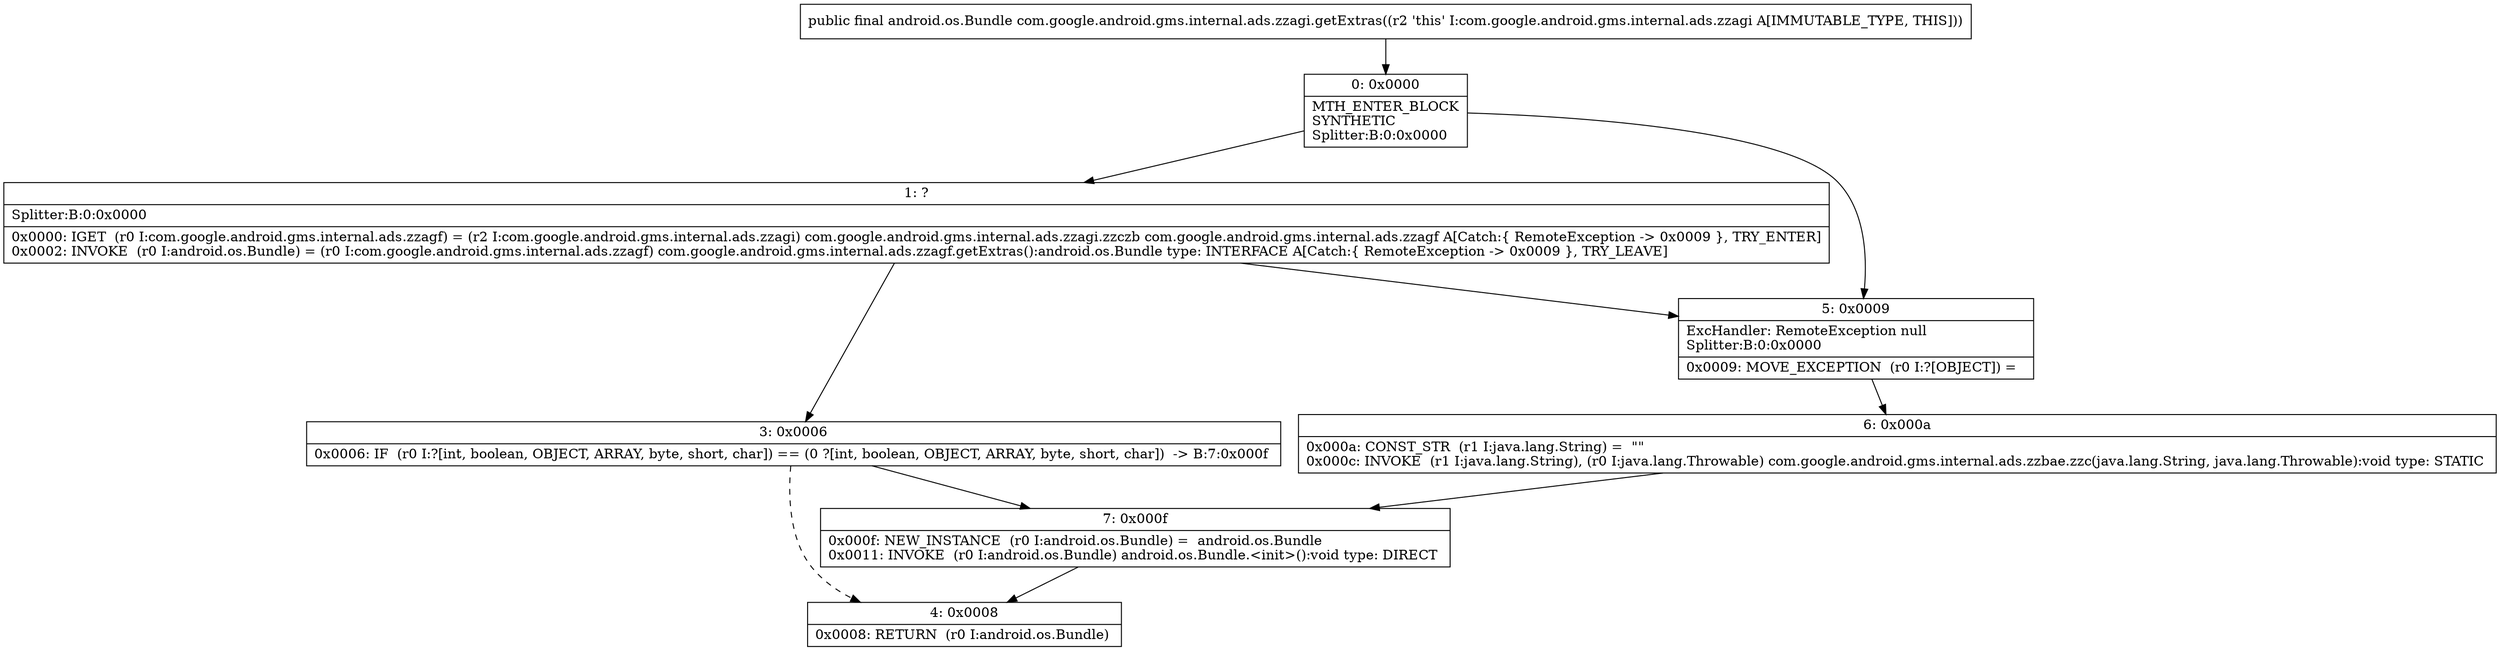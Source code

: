 digraph "CFG forcom.google.android.gms.internal.ads.zzagi.getExtras()Landroid\/os\/Bundle;" {
Node_0 [shape=record,label="{0\:\ 0x0000|MTH_ENTER_BLOCK\lSYNTHETIC\lSplitter:B:0:0x0000\l}"];
Node_1 [shape=record,label="{1\:\ ?|Splitter:B:0:0x0000\l|0x0000: IGET  (r0 I:com.google.android.gms.internal.ads.zzagf) = (r2 I:com.google.android.gms.internal.ads.zzagi) com.google.android.gms.internal.ads.zzagi.zzczb com.google.android.gms.internal.ads.zzagf A[Catch:\{ RemoteException \-\> 0x0009 \}, TRY_ENTER]\l0x0002: INVOKE  (r0 I:android.os.Bundle) = (r0 I:com.google.android.gms.internal.ads.zzagf) com.google.android.gms.internal.ads.zzagf.getExtras():android.os.Bundle type: INTERFACE A[Catch:\{ RemoteException \-\> 0x0009 \}, TRY_LEAVE]\l}"];
Node_3 [shape=record,label="{3\:\ 0x0006|0x0006: IF  (r0 I:?[int, boolean, OBJECT, ARRAY, byte, short, char]) == (0 ?[int, boolean, OBJECT, ARRAY, byte, short, char])  \-\> B:7:0x000f \l}"];
Node_4 [shape=record,label="{4\:\ 0x0008|0x0008: RETURN  (r0 I:android.os.Bundle) \l}"];
Node_5 [shape=record,label="{5\:\ 0x0009|ExcHandler: RemoteException null\lSplitter:B:0:0x0000\l|0x0009: MOVE_EXCEPTION  (r0 I:?[OBJECT]) =  \l}"];
Node_6 [shape=record,label="{6\:\ 0x000a|0x000a: CONST_STR  (r1 I:java.lang.String) =  \"\" \l0x000c: INVOKE  (r1 I:java.lang.String), (r0 I:java.lang.Throwable) com.google.android.gms.internal.ads.zzbae.zzc(java.lang.String, java.lang.Throwable):void type: STATIC \l}"];
Node_7 [shape=record,label="{7\:\ 0x000f|0x000f: NEW_INSTANCE  (r0 I:android.os.Bundle) =  android.os.Bundle \l0x0011: INVOKE  (r0 I:android.os.Bundle) android.os.Bundle.\<init\>():void type: DIRECT \l}"];
MethodNode[shape=record,label="{public final android.os.Bundle com.google.android.gms.internal.ads.zzagi.getExtras((r2 'this' I:com.google.android.gms.internal.ads.zzagi A[IMMUTABLE_TYPE, THIS])) }"];
MethodNode -> Node_0;
Node_0 -> Node_1;
Node_0 -> Node_5;
Node_1 -> Node_5;
Node_1 -> Node_3;
Node_3 -> Node_4[style=dashed];
Node_3 -> Node_7;
Node_5 -> Node_6;
Node_6 -> Node_7;
Node_7 -> Node_4;
}


